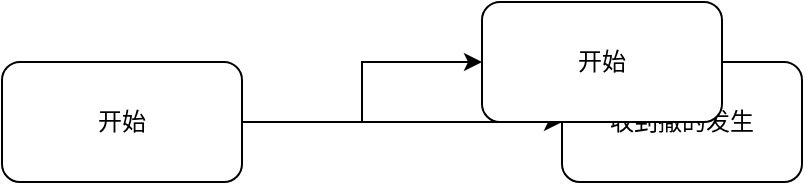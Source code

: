 <mxfile version="21.6.8" type="github">
  <diagram name="Page-1" id="c7558073-3199-34d8-9f00-42111426c3f3">
    <mxGraphModel dx="1379" dy="773" grid="1" gridSize="10" guides="1" tooltips="1" connect="1" arrows="1" fold="1" page="1" pageScale="1" pageWidth="826" pageHeight="1169" background="none" math="0" shadow="0">
      <root>
        <mxCell id="0" />
        <mxCell id="1" parent="0" />
        <mxCell id="4FwgO40YUNbc2sKR7NgQ-2" style="edgeStyle=orthogonalEdgeStyle;rounded=0;orthogonalLoop=1;jettySize=auto;html=1;exitX=1;exitY=0.5;exitDx=0;exitDy=0;" edge="1" parent="1" source="vdXKAvh1aOVkFz7ZYXt5-96" target="4FwgO40YUNbc2sKR7NgQ-1">
          <mxGeometry relative="1" as="geometry">
            <mxPoint x="330" y="170" as="targetPoint" />
          </mxGeometry>
        </mxCell>
        <mxCell id="2Zfbnfu7nBUBt8mCRP6m-2" value="" style="edgeStyle=orthogonalEdgeStyle;rounded=0;orthogonalLoop=1;jettySize=auto;html=1;" edge="1" parent="1" source="vdXKAvh1aOVkFz7ZYXt5-96" target="2Zfbnfu7nBUBt8mCRP6m-1">
          <mxGeometry relative="1" as="geometry" />
        </mxCell>
        <mxCell id="vdXKAvh1aOVkFz7ZYXt5-96" value="开始" style="rounded=1;whiteSpace=wrap;html=1;" parent="1" vertex="1">
          <mxGeometry x="80" y="80" width="120" height="60" as="geometry" />
        </mxCell>
        <mxCell id="4FwgO40YUNbc2sKR7NgQ-1" value="收到撒的发生" style="rounded=1;whiteSpace=wrap;html=1;" vertex="1" parent="1">
          <mxGeometry x="360" y="80" width="120" height="60" as="geometry" />
        </mxCell>
        <mxCell id="2Zfbnfu7nBUBt8mCRP6m-1" value="开始" style="rounded=1;whiteSpace=wrap;html=1;" vertex="1" parent="1">
          <mxGeometry x="320" y="50" width="120" height="60" as="geometry" />
        </mxCell>
      </root>
    </mxGraphModel>
  </diagram>
</mxfile>
